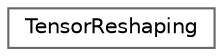 digraph "类继承关系图"
{
 // LATEX_PDF_SIZE
  bgcolor="transparent";
  edge [fontname=Helvetica,fontsize=10,labelfontname=Helvetica,labelfontsize=10];
  node [fontname=Helvetica,fontsize=10,shape=box,height=0.2,width=0.4];
  rankdir="LR";
  Node0 [id="Node000000",label="TensorReshaping",height=0.2,width=0.4,color="grey40", fillcolor="white", style="filled",URL="$class_tensor_reshaping.html",tooltip="Tensor reshaping class."];
}
